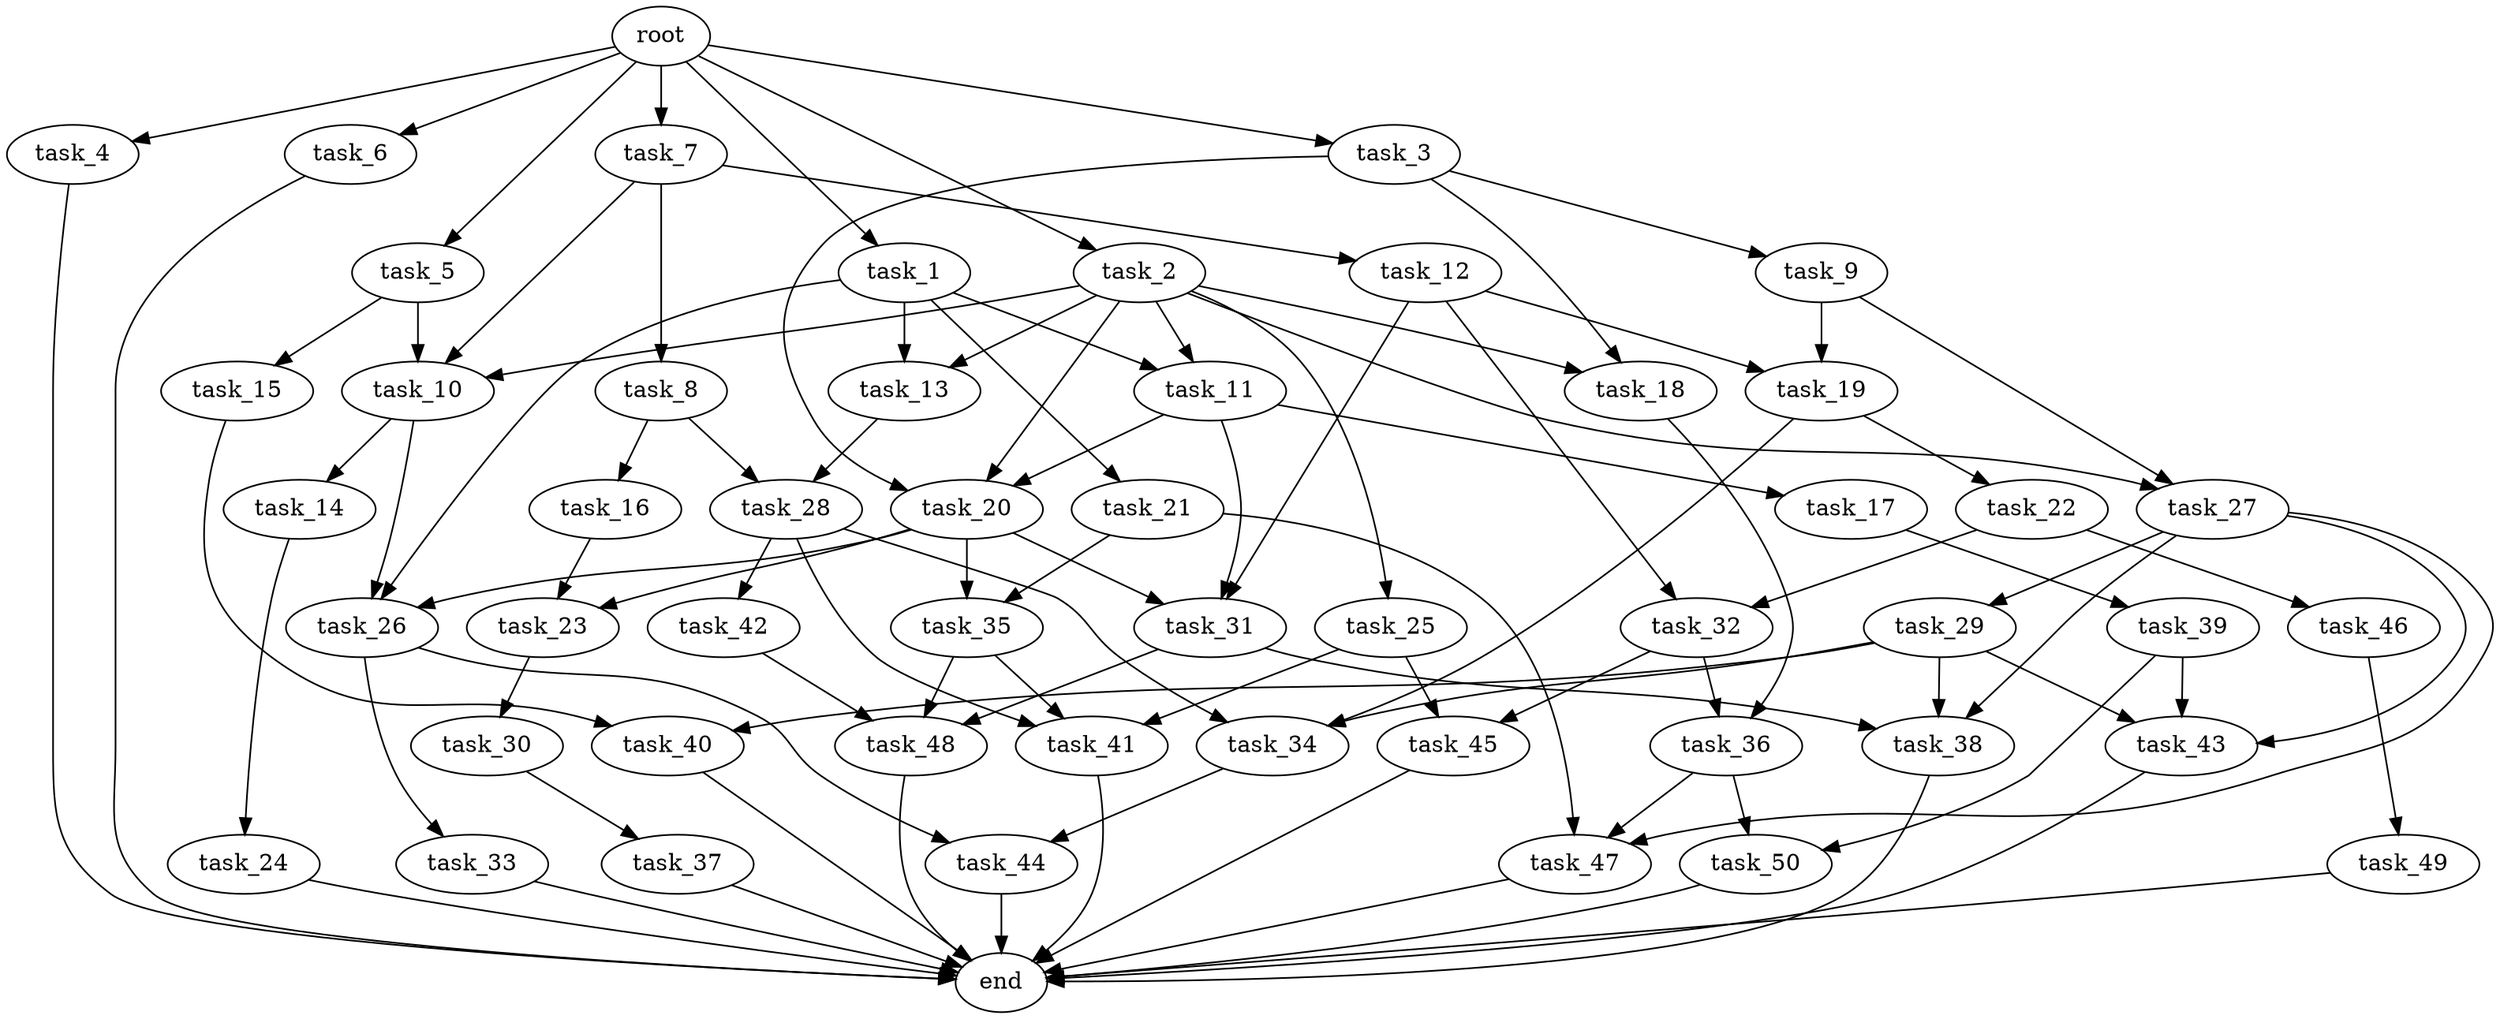 digraph G {
  root [size="0.000000e+00"];
  task_1 [size="5.497112e+09"];
  task_2 [size="4.436824e+09"];
  task_3 [size="8.547521e+09"];
  task_4 [size="2.726989e+09"];
  task_5 [size="5.665217e+09"];
  task_6 [size="3.111690e+09"];
  task_7 [size="5.265219e+09"];
  task_8 [size="6.637850e+09"];
  task_9 [size="3.060248e+09"];
  task_10 [size="9.498776e+09"];
  task_11 [size="3.840838e+09"];
  task_12 [size="6.098990e+09"];
  task_13 [size="9.827598e+09"];
  task_14 [size="5.690797e+09"];
  task_15 [size="7.031679e+09"];
  task_16 [size="2.493964e+09"];
  task_17 [size="8.103926e+09"];
  task_18 [size="3.303482e+09"];
  task_19 [size="4.372187e+09"];
  task_20 [size="3.110213e+09"];
  task_21 [size="1.442583e+09"];
  task_22 [size="6.150885e+09"];
  task_23 [size="1.033589e+08"];
  task_24 [size="1.526811e+09"];
  task_25 [size="3.789168e+09"];
  task_26 [size="7.939466e+09"];
  task_27 [size="7.590285e+09"];
  task_28 [size="8.469059e+09"];
  task_29 [size="9.387488e+09"];
  task_30 [size="8.052233e+09"];
  task_31 [size="2.683421e+09"];
  task_32 [size="9.551550e+09"];
  task_33 [size="3.886621e+09"];
  task_34 [size="4.183576e+09"];
  task_35 [size="9.960001e+09"];
  task_36 [size="5.194087e+09"];
  task_37 [size="9.587409e+09"];
  task_38 [size="1.218230e+09"];
  task_39 [size="9.863545e+09"];
  task_40 [size="1.821435e+09"];
  task_41 [size="1.391913e+09"];
  task_42 [size="7.815241e+09"];
  task_43 [size="1.459795e+09"];
  task_44 [size="6.650225e+09"];
  task_45 [size="6.499615e+09"];
  task_46 [size="9.747759e+09"];
  task_47 [size="6.456375e+09"];
  task_48 [size="2.663630e+09"];
  task_49 [size="5.602289e+09"];
  task_50 [size="1.374572e+09"];
  end [size="0.000000e+00"];

  root -> task_1 [size="1.000000e-12"];
  root -> task_2 [size="1.000000e-12"];
  root -> task_3 [size="1.000000e-12"];
  root -> task_4 [size="1.000000e-12"];
  root -> task_5 [size="1.000000e-12"];
  root -> task_6 [size="1.000000e-12"];
  root -> task_7 [size="1.000000e-12"];
  task_1 -> task_11 [size="1.920419e+08"];
  task_1 -> task_13 [size="4.913799e+08"];
  task_1 -> task_21 [size="1.442583e+08"];
  task_1 -> task_26 [size="2.646489e+08"];
  task_2 -> task_10 [size="3.166259e+08"];
  task_2 -> task_11 [size="1.920419e+08"];
  task_2 -> task_13 [size="4.913799e+08"];
  task_2 -> task_18 [size="1.651741e+08"];
  task_2 -> task_20 [size="1.036738e+08"];
  task_2 -> task_25 [size="3.789168e+08"];
  task_2 -> task_27 [size="3.795142e+08"];
  task_3 -> task_9 [size="3.060248e+08"];
  task_3 -> task_18 [size="1.651741e+08"];
  task_3 -> task_20 [size="1.036738e+08"];
  task_4 -> end [size="1.000000e-12"];
  task_5 -> task_10 [size="3.166259e+08"];
  task_5 -> task_15 [size="7.031679e+08"];
  task_6 -> end [size="1.000000e-12"];
  task_7 -> task_8 [size="6.637850e+08"];
  task_7 -> task_10 [size="3.166259e+08"];
  task_7 -> task_12 [size="6.098990e+08"];
  task_8 -> task_16 [size="2.493964e+08"];
  task_8 -> task_28 [size="4.234529e+08"];
  task_9 -> task_19 [size="2.186093e+08"];
  task_9 -> task_27 [size="3.795142e+08"];
  task_10 -> task_14 [size="5.690797e+08"];
  task_10 -> task_26 [size="2.646489e+08"];
  task_11 -> task_17 [size="8.103926e+08"];
  task_11 -> task_20 [size="1.036738e+08"];
  task_11 -> task_31 [size="8.944738e+07"];
  task_12 -> task_19 [size="2.186093e+08"];
  task_12 -> task_31 [size="8.944738e+07"];
  task_12 -> task_32 [size="4.775775e+08"];
  task_13 -> task_28 [size="4.234529e+08"];
  task_14 -> task_24 [size="1.526811e+08"];
  task_15 -> task_40 [size="9.107175e+07"];
  task_16 -> task_23 [size="5.167944e+06"];
  task_17 -> task_39 [size="9.863545e+08"];
  task_18 -> task_36 [size="2.597044e+08"];
  task_19 -> task_22 [size="6.150885e+08"];
  task_19 -> task_34 [size="1.394525e+08"];
  task_20 -> task_23 [size="5.167944e+06"];
  task_20 -> task_26 [size="2.646489e+08"];
  task_20 -> task_31 [size="8.944738e+07"];
  task_20 -> task_35 [size="4.980000e+08"];
  task_21 -> task_35 [size="4.980000e+08"];
  task_21 -> task_47 [size="2.152125e+08"];
  task_22 -> task_32 [size="4.775775e+08"];
  task_22 -> task_46 [size="9.747759e+08"];
  task_23 -> task_30 [size="8.052233e+08"];
  task_24 -> end [size="1.000000e-12"];
  task_25 -> task_41 [size="4.639710e+07"];
  task_25 -> task_45 [size="3.249807e+08"];
  task_26 -> task_33 [size="3.886621e+08"];
  task_26 -> task_44 [size="3.325113e+08"];
  task_27 -> task_29 [size="9.387488e+08"];
  task_27 -> task_38 [size="4.060767e+07"];
  task_27 -> task_43 [size="4.865983e+07"];
  task_27 -> task_47 [size="2.152125e+08"];
  task_28 -> task_34 [size="1.394525e+08"];
  task_28 -> task_41 [size="4.639710e+07"];
  task_28 -> task_42 [size="7.815241e+08"];
  task_29 -> task_34 [size="1.394525e+08"];
  task_29 -> task_38 [size="4.060767e+07"];
  task_29 -> task_40 [size="9.107175e+07"];
  task_29 -> task_43 [size="4.865983e+07"];
  task_30 -> task_37 [size="9.587409e+08"];
  task_31 -> task_38 [size="4.060767e+07"];
  task_31 -> task_48 [size="8.878768e+07"];
  task_32 -> task_36 [size="2.597044e+08"];
  task_32 -> task_45 [size="3.249807e+08"];
  task_33 -> end [size="1.000000e-12"];
  task_34 -> task_44 [size="3.325113e+08"];
  task_35 -> task_41 [size="4.639710e+07"];
  task_35 -> task_48 [size="8.878768e+07"];
  task_36 -> task_47 [size="2.152125e+08"];
  task_36 -> task_50 [size="6.872858e+07"];
  task_37 -> end [size="1.000000e-12"];
  task_38 -> end [size="1.000000e-12"];
  task_39 -> task_43 [size="4.865983e+07"];
  task_39 -> task_50 [size="6.872858e+07"];
  task_40 -> end [size="1.000000e-12"];
  task_41 -> end [size="1.000000e-12"];
  task_42 -> task_48 [size="8.878768e+07"];
  task_43 -> end [size="1.000000e-12"];
  task_44 -> end [size="1.000000e-12"];
  task_45 -> end [size="1.000000e-12"];
  task_46 -> task_49 [size="5.602289e+08"];
  task_47 -> end [size="1.000000e-12"];
  task_48 -> end [size="1.000000e-12"];
  task_49 -> end [size="1.000000e-12"];
  task_50 -> end [size="1.000000e-12"];
}
